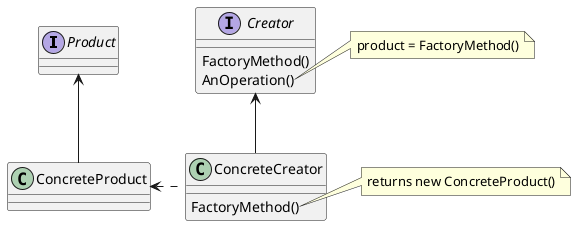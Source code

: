 @startuml
interface Product
class ConcreteProduct

interface Creator {
  FactoryMethod()
  AnOperation()
}
class ConcreteCreator {
  FactoryMethod()
}

ConcreteProduct -u-> Product
ConcreteCreator -u-> Creator
ConcreteCreator .l.> ConcreteProduct

note right of Creator::AnOperation
  product = FactoryMethod()
end note
note right of ConcreteCreator::FactoryMethod
  returns new ConcreteProduct()
end note
@enduml